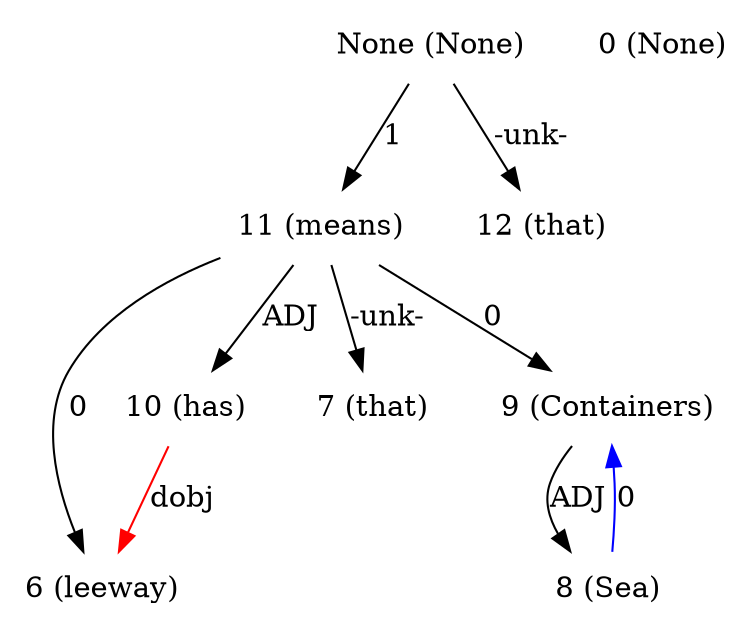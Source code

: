 digraph G{
edge [dir=forward]
node [shape=plaintext]

None [label="None (None)"]
None -> 11 [label="1"]
None [label="None (None)"]
None -> 12 [label="-unk-"]
0 [label="0 (None)"]
6 [label="6 (leeway)"]
10 -> 6 [label="dobj", color="red"]
7 [label="7 (that)"]
8 [label="8 (Sea)"]
8 -> 9 [label="0", color="blue"]
9 [label="9 (Containers)"]
9 -> 8 [label="ADJ"]
10 [label="10 (has)"]
11 [label="11 (means)"]
11 -> 6 [label="0"]
11 -> 9 [label="0"]
11 -> 10 [label="ADJ"]
11 -> 7 [label="-unk-"]
12 [label="12 (that)"]
}
